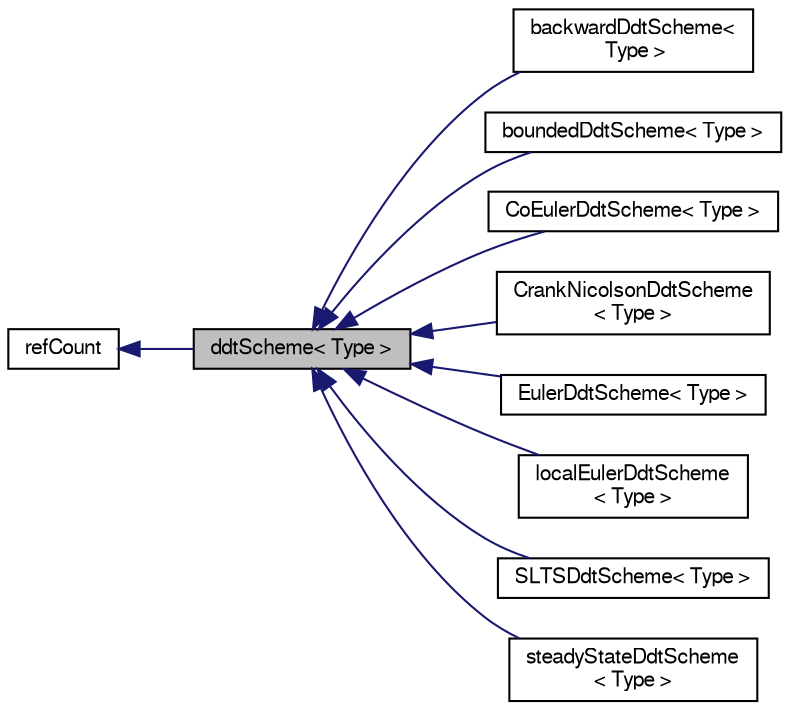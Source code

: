 digraph "ddtScheme&lt; Type &gt;"
{
  bgcolor="transparent";
  edge [fontname="FreeSans",fontsize="10",labelfontname="FreeSans",labelfontsize="10"];
  node [fontname="FreeSans",fontsize="10",shape=record];
  rankdir="LR";
  Node0 [label="ddtScheme\< Type \>",height=0.2,width=0.4,color="black", fillcolor="grey75", style="filled", fontcolor="black"];
  Node1 -> Node0 [dir="back",color="midnightblue",fontsize="10",style="solid",fontname="FreeSans"];
  Node1 [label="refCount",height=0.2,width=0.4,color="black",URL="$a27094.html",tooltip="Reference counter for various OpenFOAM components. "];
  Node0 -> Node2 [dir="back",color="midnightblue",fontsize="10",style="solid",fontname="FreeSans"];
  Node2 [label="backwardDdtScheme\<\l Type \>",height=0.2,width=0.4,color="black",URL="$a22466.html",tooltip="Second-order backward-differencing ddt using the current and two previous time-step values..."];
  Node0 -> Node3 [dir="back",color="midnightblue",fontsize="10",style="solid",fontname="FreeSans"];
  Node3 [label="boundedDdtScheme\< Type \>",height=0.2,width=0.4,color="black",URL="$a22470.html",tooltip="Bounded form of the selected ddt scheme. "];
  Node0 -> Node4 [dir="back",color="midnightblue",fontsize="10",style="solid",fontname="FreeSans"];
  Node4 [label="CoEulerDdtScheme\< Type \>",height=0.2,width=0.4,color="black",URL="$a22474.html",tooltip="Courant number limited first-order Euler implicit/explicit ddt. "];
  Node0 -> Node5 [dir="back",color="midnightblue",fontsize="10",style="solid",fontname="FreeSans"];
  Node5 [label="CrankNicolsonDdtScheme\l\< Type \>",height=0.2,width=0.4,color="black",URL="$a22478.html",tooltip="Second-oder Crank-Nicolson implicit ddt using the current and previous time-step fields as well as th..."];
  Node0 -> Node6 [dir="back",color="midnightblue",fontsize="10",style="solid",fontname="FreeSans"];
  Node6 [label="EulerDdtScheme\< Type \>",height=0.2,width=0.4,color="black",URL="$a22490.html",tooltip="Basic first-order Euler implicit/explicit ddt using only the current and previous time-step values..."];
  Node0 -> Node7 [dir="back",color="midnightblue",fontsize="10",style="solid",fontname="FreeSans"];
  Node7 [label="localEulerDdtScheme\l\< Type \>",height=0.2,width=0.4,color="black",URL="$a22494.html",tooltip="Local time-step first-order Euler implicit/explicit ddt. The reciprocal of the local time-step field ..."];
  Node0 -> Node8 [dir="back",color="midnightblue",fontsize="10",style="solid",fontname="FreeSans"];
  Node8 [label="SLTSDdtScheme\< Type \>",height=0.2,width=0.4,color="black",URL="$a22498.html",tooltip="Stabilised local time-step first-order Euler implicit/explicit ddt. The time-step is adjusted locally..."];
  Node0 -> Node9 [dir="back",color="midnightblue",fontsize="10",style="solid",fontname="FreeSans"];
  Node9 [label="steadyStateDdtScheme\l\< Type \>",height=0.2,width=0.4,color="black",URL="$a22502.html",tooltip="SteadyState implicit/explicit ddt which returns 0. "];
}
